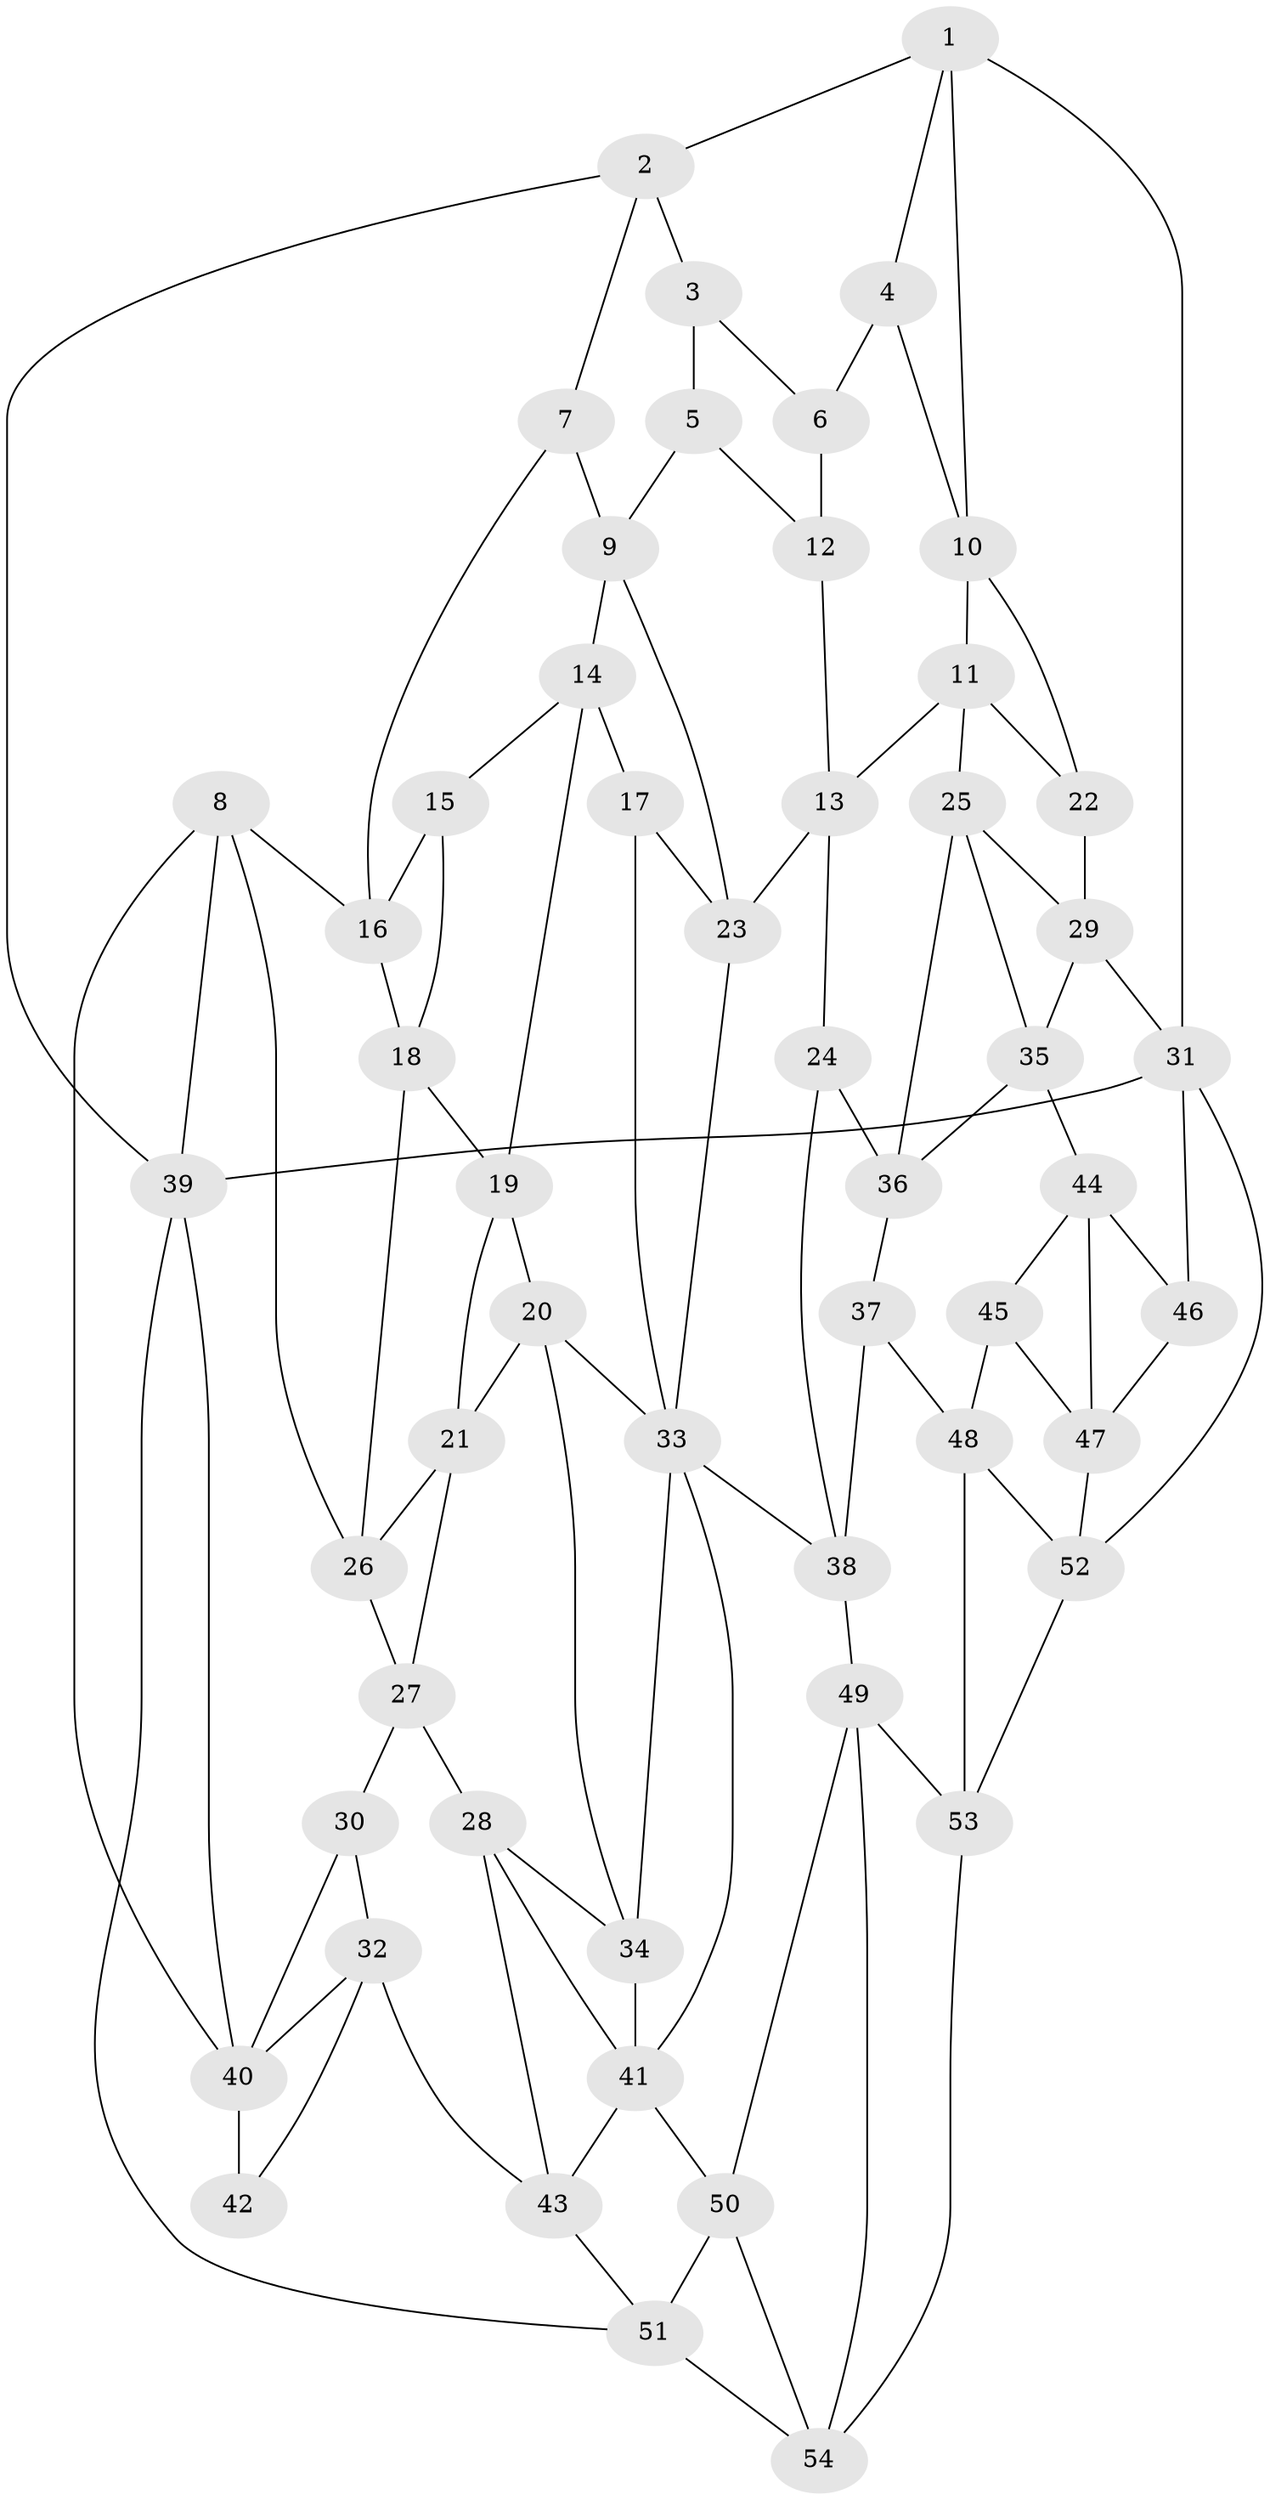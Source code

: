 // original degree distribution, {3: 0.018691588785046728, 6: 0.21495327102803738, 4: 0.24299065420560748, 5: 0.5233644859813084}
// Generated by graph-tools (version 1.1) at 2025/51/03/09/25 03:51:08]
// undirected, 54 vertices, 103 edges
graph export_dot {
graph [start="1"]
  node [color=gray90,style=filled];
  1;
  2;
  3;
  4;
  5;
  6;
  7;
  8;
  9;
  10;
  11;
  12;
  13;
  14;
  15;
  16;
  17;
  18;
  19;
  20;
  21;
  22;
  23;
  24;
  25;
  26;
  27;
  28;
  29;
  30;
  31;
  32;
  33;
  34;
  35;
  36;
  37;
  38;
  39;
  40;
  41;
  42;
  43;
  44;
  45;
  46;
  47;
  48;
  49;
  50;
  51;
  52;
  53;
  54;
  1 -- 2 [weight=1.0];
  1 -- 4 [weight=1.0];
  1 -- 10 [weight=1.0];
  1 -- 31 [weight=1.0];
  2 -- 3 [weight=1.0];
  2 -- 7 [weight=1.0];
  2 -- 39 [weight=1.0];
  3 -- 5 [weight=1.0];
  3 -- 6 [weight=1.0];
  4 -- 6 [weight=1.0];
  4 -- 10 [weight=1.0];
  5 -- 9 [weight=1.0];
  5 -- 12 [weight=1.0];
  6 -- 12 [weight=2.0];
  7 -- 9 [weight=1.0];
  7 -- 16 [weight=1.0];
  8 -- 16 [weight=1.0];
  8 -- 26 [weight=1.0];
  8 -- 39 [weight=1.0];
  8 -- 40 [weight=1.0];
  9 -- 14 [weight=1.0];
  9 -- 23 [weight=1.0];
  10 -- 11 [weight=1.0];
  10 -- 22 [weight=1.0];
  11 -- 13 [weight=1.0];
  11 -- 22 [weight=1.0];
  11 -- 25 [weight=1.0];
  12 -- 13 [weight=1.0];
  13 -- 23 [weight=1.0];
  13 -- 24 [weight=1.0];
  14 -- 15 [weight=1.0];
  14 -- 17 [weight=1.0];
  14 -- 19 [weight=1.0];
  15 -- 16 [weight=1.0];
  15 -- 18 [weight=1.0];
  16 -- 18 [weight=1.0];
  17 -- 23 [weight=1.0];
  17 -- 33 [weight=1.0];
  18 -- 19 [weight=1.0];
  18 -- 26 [weight=1.0];
  19 -- 20 [weight=1.0];
  19 -- 21 [weight=1.0];
  20 -- 21 [weight=1.0];
  20 -- 33 [weight=1.0];
  20 -- 34 [weight=1.0];
  21 -- 26 [weight=1.0];
  21 -- 27 [weight=1.0];
  22 -- 29 [weight=1.0];
  23 -- 33 [weight=1.0];
  24 -- 36 [weight=1.0];
  24 -- 38 [weight=1.0];
  25 -- 29 [weight=1.0];
  25 -- 35 [weight=1.0];
  25 -- 36 [weight=1.0];
  26 -- 27 [weight=1.0];
  27 -- 28 [weight=1.0];
  27 -- 30 [weight=1.0];
  28 -- 34 [weight=1.0];
  28 -- 41 [weight=1.0];
  28 -- 43 [weight=1.0];
  29 -- 31 [weight=1.0];
  29 -- 35 [weight=1.0];
  30 -- 32 [weight=1.0];
  30 -- 40 [weight=1.0];
  31 -- 39 [weight=1.0];
  31 -- 46 [weight=1.0];
  31 -- 52 [weight=1.0];
  32 -- 40 [weight=1.0];
  32 -- 42 [weight=1.0];
  32 -- 43 [weight=1.0];
  33 -- 34 [weight=1.0];
  33 -- 38 [weight=1.0];
  33 -- 41 [weight=1.0];
  34 -- 41 [weight=1.0];
  35 -- 36 [weight=1.0];
  35 -- 44 [weight=1.0];
  36 -- 37 [weight=1.0];
  37 -- 38 [weight=1.0];
  37 -- 48 [weight=1.0];
  38 -- 49 [weight=1.0];
  39 -- 40 [weight=1.0];
  39 -- 51 [weight=1.0];
  40 -- 42 [weight=2.0];
  41 -- 43 [weight=1.0];
  41 -- 50 [weight=1.0];
  43 -- 51 [weight=1.0];
  44 -- 45 [weight=1.0];
  44 -- 46 [weight=1.0];
  44 -- 47 [weight=1.0];
  45 -- 47 [weight=1.0];
  45 -- 48 [weight=1.0];
  46 -- 47 [weight=1.0];
  47 -- 52 [weight=1.0];
  48 -- 52 [weight=1.0];
  48 -- 53 [weight=1.0];
  49 -- 50 [weight=1.0];
  49 -- 53 [weight=1.0];
  49 -- 54 [weight=1.0];
  50 -- 51 [weight=1.0];
  50 -- 54 [weight=1.0];
  51 -- 54 [weight=1.0];
  52 -- 53 [weight=1.0];
  53 -- 54 [weight=1.0];
}
